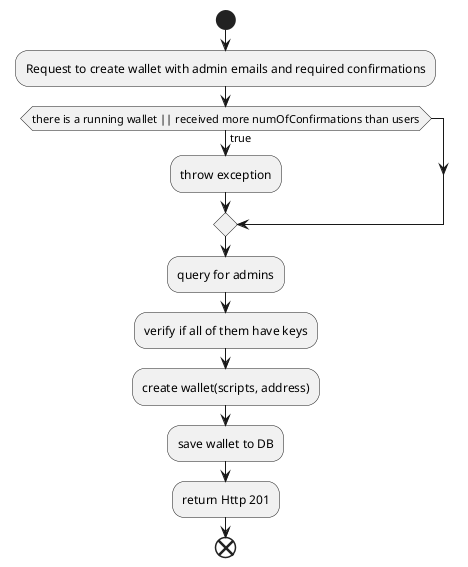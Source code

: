 @startuml
start
:Request to create wallet with admin emails and required confirmations;
if (there is a running wallet || received more numOfConfirmations than users) then (true)
    :throw exception;
endif
:query for admins;
:verify if all of them have keys;
:create wallet(scripts, address);
:save wallet to DB;
:return Http 201;
end
@enduml